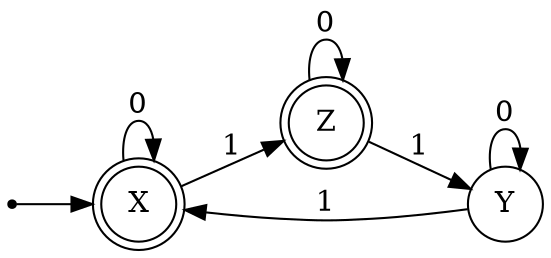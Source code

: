 digraph automata {
	rankdir=LR size="8,5"
	node [shape=doublecircle]
	X
	node [shape=point]
	init -> X
	node [shape=circle]
	Y
	node [shape=doublecircle]
	Z
	X -> X [label=0]
	X -> Z [label=1]
	Z -> Y [label=1]
	Z -> Z [label=0]
	Y -> Y [label=0]
	Y -> X [label=1]
}
